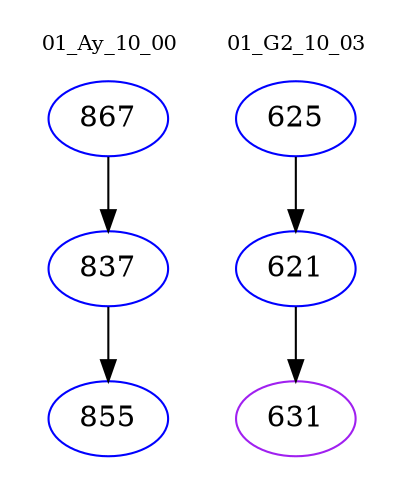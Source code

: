 digraph{
subgraph cluster_0 {
color = white
label = "01_Ay_10_00";
fontsize=10;
T0_867 [label="867", color="blue"]
T0_867 -> T0_837 [color="black"]
T0_837 [label="837", color="blue"]
T0_837 -> T0_855 [color="black"]
T0_855 [label="855", color="blue"]
}
subgraph cluster_1 {
color = white
label = "01_G2_10_03";
fontsize=10;
T1_625 [label="625", color="blue"]
T1_625 -> T1_621 [color="black"]
T1_621 [label="621", color="blue"]
T1_621 -> T1_631 [color="black"]
T1_631 [label="631", color="purple"]
}
}
